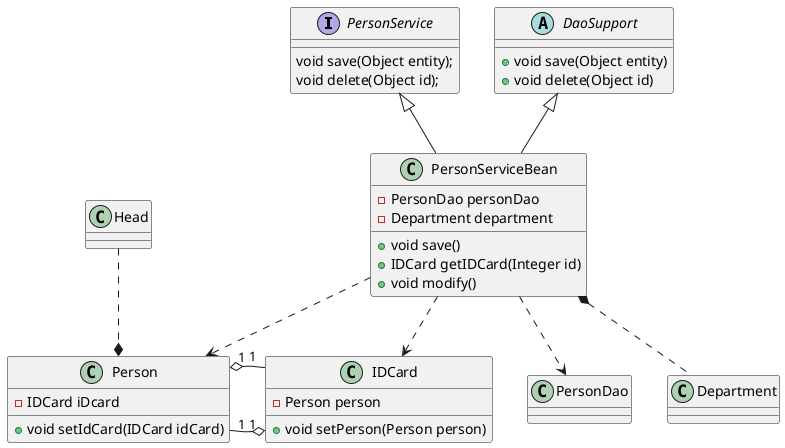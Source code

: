 @startuml

interface PersonService {
    void save(Object entity);
    void delete(Object id);
}

abstract class DaoSupport{
 + void save(Object entity)
 + void delete(Object id)
}

class PersonServiceBean {
  - PersonDao personDao
  - Department department
  + void save()
  + IDCard getIDCard(Integer id)
  + void modify()
}

class Head{}
class IDCard{
- Person person
+ void setPerson(Person person)
}
class Person{
- IDCard iDcard
+ void setIdCard(IDCard idCard)
}
class PersonDao{}
class Department{}

PersonService <|-- PersonServiceBean
DaoSupport <|-- PersonServiceBean
PersonServiceBean ..> PersonDao
PersonServiceBean ..> IDCard
PersonServiceBean ..> Person
PersonServiceBean *.. Department

Person "1" -o "1" IDCard
IDCard "1" -o "1" Person

Head ..* Person
@enduml
